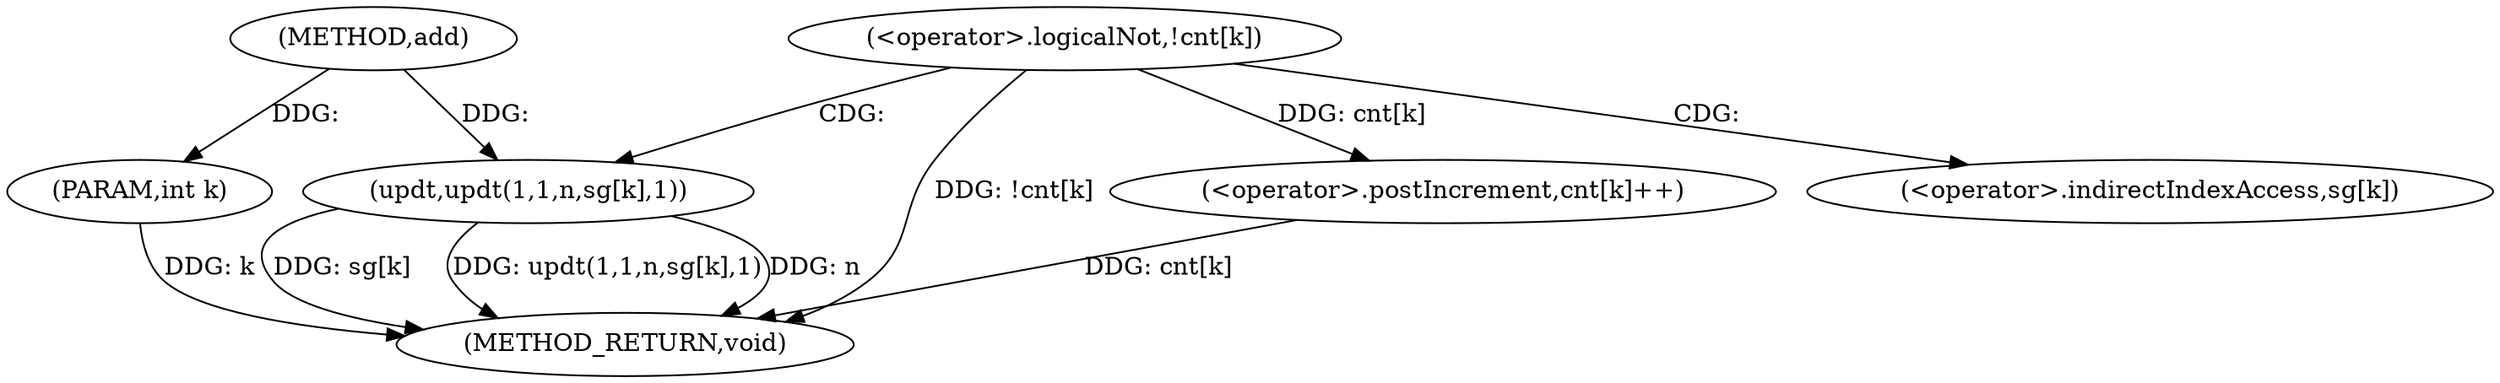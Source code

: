 digraph "add" {  
"1000702" [label = "(METHOD,add)" ]
"1000722" [label = "(METHOD_RETURN,void)" ]
"1000703" [label = "(PARAM,int k)" ]
"1000718" [label = "(<operator>.postIncrement,cnt[k]++)" ]
"1000706" [label = "(<operator>.logicalNot,!cnt[k])" ]
"1000710" [label = "(updt,updt(1,1,n,sg[k],1))" ]
"1000714" [label = "(<operator>.indirectIndexAccess,sg[k])" ]
  "1000703" -> "1000722"  [ label = "DDG: k"] 
  "1000706" -> "1000722"  [ label = "DDG: !cnt[k]"] 
  "1000710" -> "1000722"  [ label = "DDG: sg[k]"] 
  "1000710" -> "1000722"  [ label = "DDG: updt(1,1,n,sg[k],1)"] 
  "1000718" -> "1000722"  [ label = "DDG: cnt[k]"] 
  "1000710" -> "1000722"  [ label = "DDG: n"] 
  "1000702" -> "1000703"  [ label = "DDG: "] 
  "1000706" -> "1000718"  [ label = "DDG: cnt[k]"] 
  "1000702" -> "1000710"  [ label = "DDG: "] 
  "1000706" -> "1000714"  [ label = "CDG: "] 
  "1000706" -> "1000710"  [ label = "CDG: "] 
}
